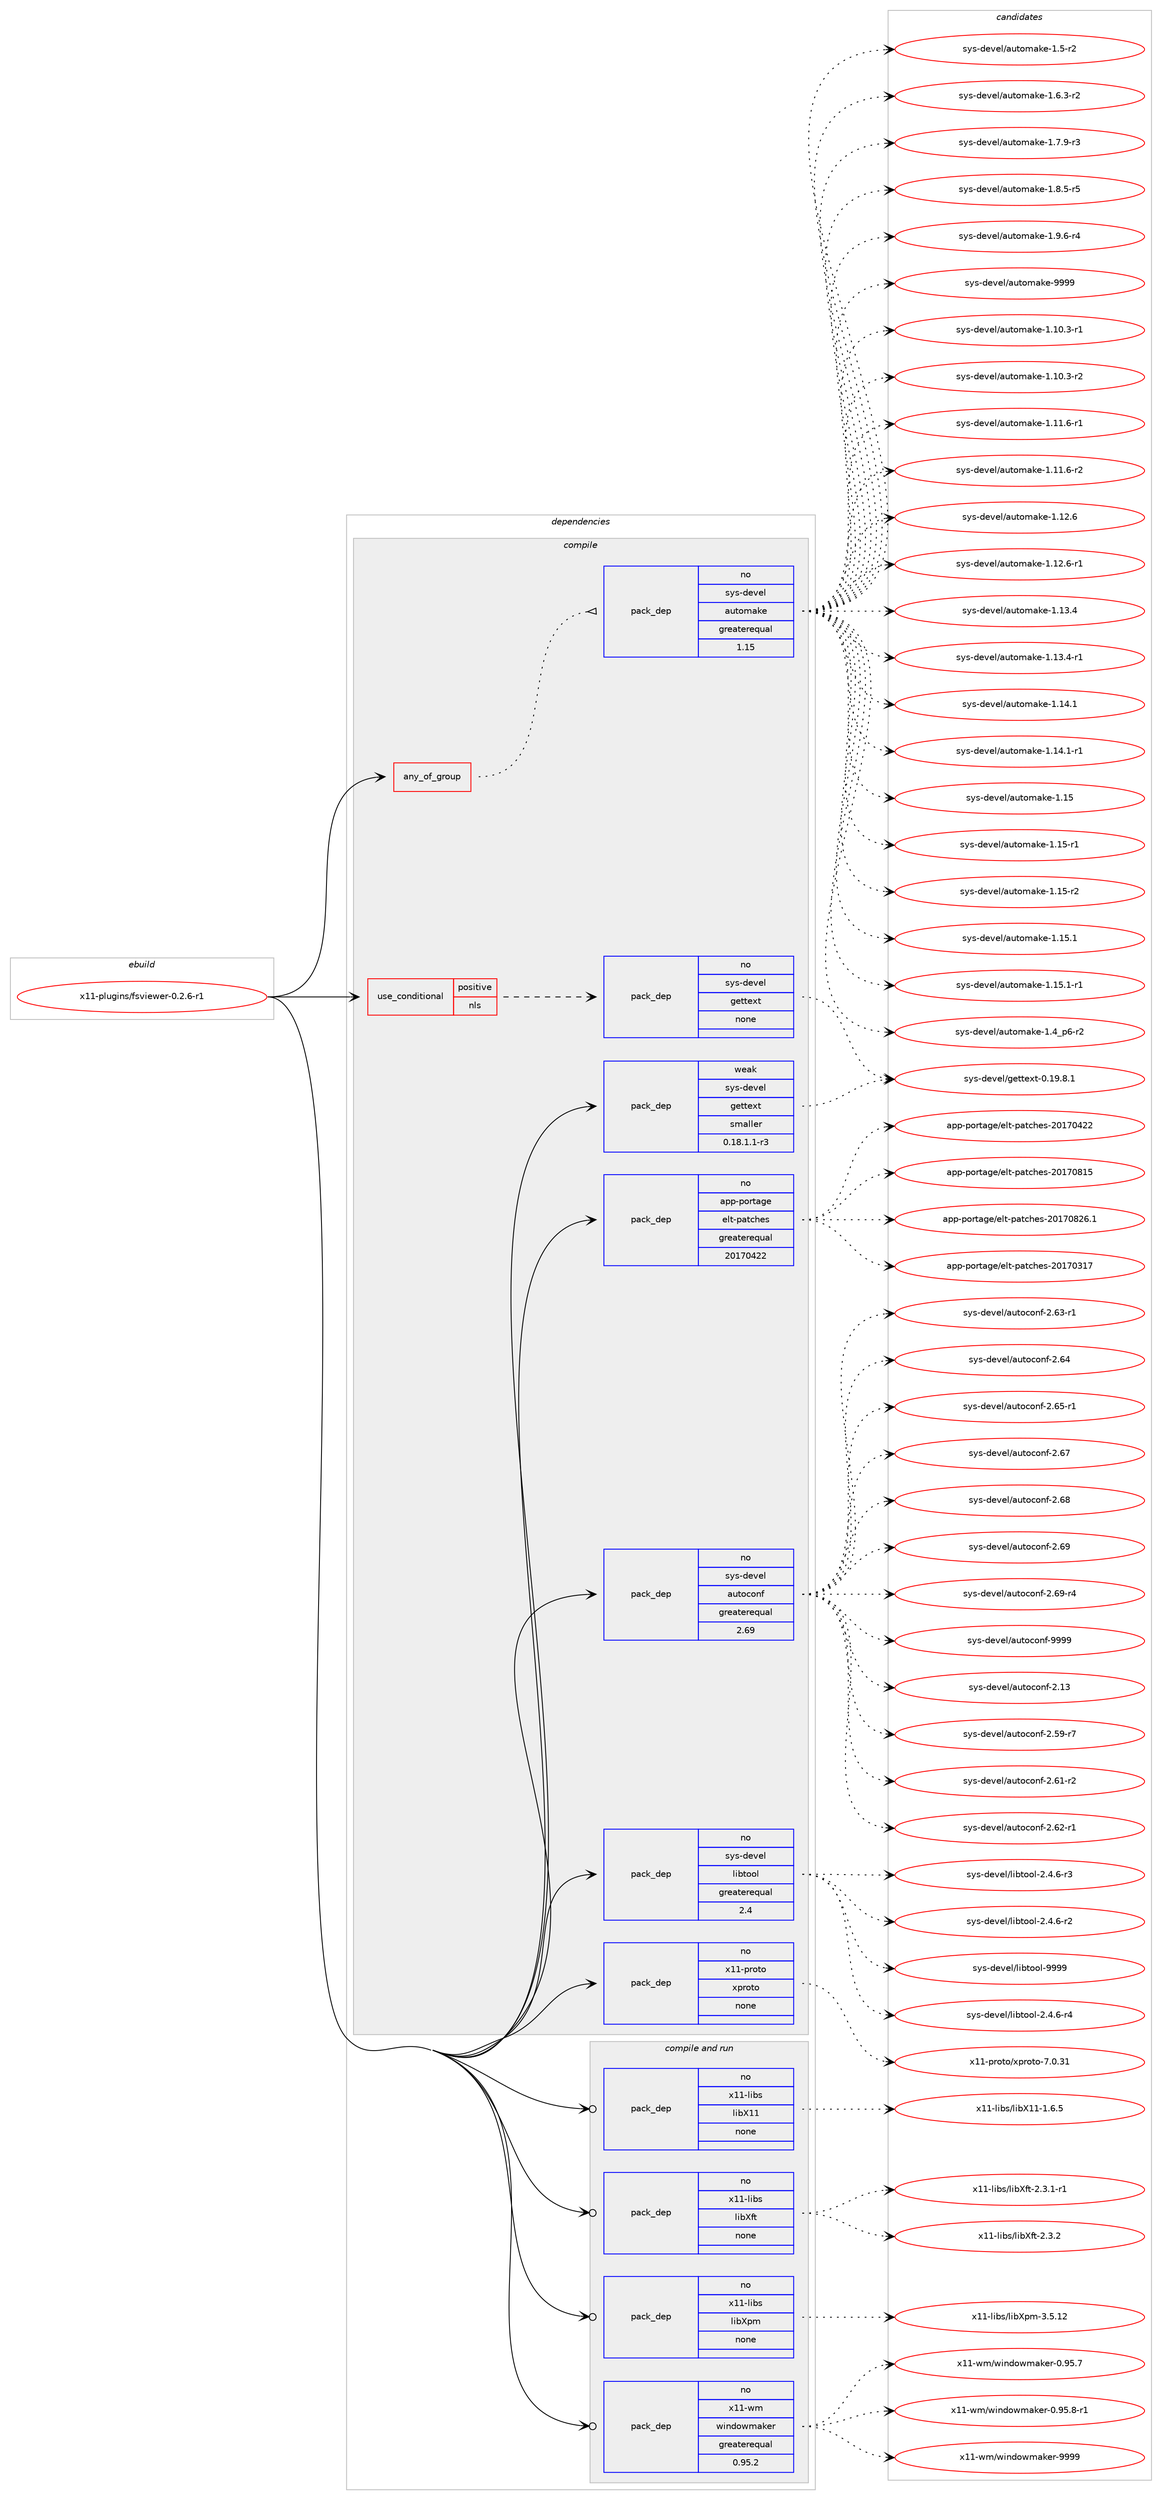 digraph prolog {

# *************
# Graph options
# *************

newrank=true;
concentrate=true;
compound=true;
graph [rankdir=LR,fontname=Helvetica,fontsize=10,ranksep=1.5];#, ranksep=2.5, nodesep=0.2];
edge  [arrowhead=vee];
node  [fontname=Helvetica,fontsize=10];

# **********
# The ebuild
# **********

subgraph cluster_leftcol {
color=gray;
rank=same;
label=<<i>ebuild</i>>;
id [label="x11-plugins/fsviewer-0.2.6-r1", color=red, width=4, href="../x11-plugins/fsviewer-0.2.6-r1.svg"];
}

# ****************
# The dependencies
# ****************

subgraph cluster_midcol {
color=gray;
label=<<i>dependencies</i>>;
subgraph cluster_compile {
fillcolor="#eeeeee";
style=filled;
label=<<i>compile</i>>;
subgraph any9570 {
dependency526280 [label=<<TABLE BORDER="0" CELLBORDER="1" CELLSPACING="0" CELLPADDING="4"><TR><TD CELLPADDING="10">any_of_group</TD></TR></TABLE>>, shape=none, color=red];subgraph pack392837 {
dependency526281 [label=<<TABLE BORDER="0" CELLBORDER="1" CELLSPACING="0" CELLPADDING="4" WIDTH="220"><TR><TD ROWSPAN="6" CELLPADDING="30">pack_dep</TD></TR><TR><TD WIDTH="110">no</TD></TR><TR><TD>sys-devel</TD></TR><TR><TD>automake</TD></TR><TR><TD>greaterequal</TD></TR><TR><TD>1.15</TD></TR></TABLE>>, shape=none, color=blue];
}
dependency526280:e -> dependency526281:w [weight=20,style="dotted",arrowhead="oinv"];
}
id:e -> dependency526280:w [weight=20,style="solid",arrowhead="vee"];
subgraph cond123525 {
dependency526282 [label=<<TABLE BORDER="0" CELLBORDER="1" CELLSPACING="0" CELLPADDING="4"><TR><TD ROWSPAN="3" CELLPADDING="10">use_conditional</TD></TR><TR><TD>positive</TD></TR><TR><TD>nls</TD></TR></TABLE>>, shape=none, color=red];
subgraph pack392838 {
dependency526283 [label=<<TABLE BORDER="0" CELLBORDER="1" CELLSPACING="0" CELLPADDING="4" WIDTH="220"><TR><TD ROWSPAN="6" CELLPADDING="30">pack_dep</TD></TR><TR><TD WIDTH="110">no</TD></TR><TR><TD>sys-devel</TD></TR><TR><TD>gettext</TD></TR><TR><TD>none</TD></TR><TR><TD></TD></TR></TABLE>>, shape=none, color=blue];
}
dependency526282:e -> dependency526283:w [weight=20,style="dashed",arrowhead="vee"];
}
id:e -> dependency526282:w [weight=20,style="solid",arrowhead="vee"];
subgraph pack392839 {
dependency526284 [label=<<TABLE BORDER="0" CELLBORDER="1" CELLSPACING="0" CELLPADDING="4" WIDTH="220"><TR><TD ROWSPAN="6" CELLPADDING="30">pack_dep</TD></TR><TR><TD WIDTH="110">no</TD></TR><TR><TD>app-portage</TD></TR><TR><TD>elt-patches</TD></TR><TR><TD>greaterequal</TD></TR><TR><TD>20170422</TD></TR></TABLE>>, shape=none, color=blue];
}
id:e -> dependency526284:w [weight=20,style="solid",arrowhead="vee"];
subgraph pack392840 {
dependency526285 [label=<<TABLE BORDER="0" CELLBORDER="1" CELLSPACING="0" CELLPADDING="4" WIDTH="220"><TR><TD ROWSPAN="6" CELLPADDING="30">pack_dep</TD></TR><TR><TD WIDTH="110">no</TD></TR><TR><TD>sys-devel</TD></TR><TR><TD>autoconf</TD></TR><TR><TD>greaterequal</TD></TR><TR><TD>2.69</TD></TR></TABLE>>, shape=none, color=blue];
}
id:e -> dependency526285:w [weight=20,style="solid",arrowhead="vee"];
subgraph pack392841 {
dependency526286 [label=<<TABLE BORDER="0" CELLBORDER="1" CELLSPACING="0" CELLPADDING="4" WIDTH="220"><TR><TD ROWSPAN="6" CELLPADDING="30">pack_dep</TD></TR><TR><TD WIDTH="110">no</TD></TR><TR><TD>sys-devel</TD></TR><TR><TD>libtool</TD></TR><TR><TD>greaterequal</TD></TR><TR><TD>2.4</TD></TR></TABLE>>, shape=none, color=blue];
}
id:e -> dependency526286:w [weight=20,style="solid",arrowhead="vee"];
subgraph pack392842 {
dependency526287 [label=<<TABLE BORDER="0" CELLBORDER="1" CELLSPACING="0" CELLPADDING="4" WIDTH="220"><TR><TD ROWSPAN="6" CELLPADDING="30">pack_dep</TD></TR><TR><TD WIDTH="110">no</TD></TR><TR><TD>x11-proto</TD></TR><TR><TD>xproto</TD></TR><TR><TD>none</TD></TR><TR><TD></TD></TR></TABLE>>, shape=none, color=blue];
}
id:e -> dependency526287:w [weight=20,style="solid",arrowhead="vee"];
subgraph pack392843 {
dependency526288 [label=<<TABLE BORDER="0" CELLBORDER="1" CELLSPACING="0" CELLPADDING="4" WIDTH="220"><TR><TD ROWSPAN="6" CELLPADDING="30">pack_dep</TD></TR><TR><TD WIDTH="110">weak</TD></TR><TR><TD>sys-devel</TD></TR><TR><TD>gettext</TD></TR><TR><TD>smaller</TD></TR><TR><TD>0.18.1.1-r3</TD></TR></TABLE>>, shape=none, color=blue];
}
id:e -> dependency526288:w [weight=20,style="solid",arrowhead="vee"];
}
subgraph cluster_compileandrun {
fillcolor="#eeeeee";
style=filled;
label=<<i>compile and run</i>>;
subgraph pack392844 {
dependency526289 [label=<<TABLE BORDER="0" CELLBORDER="1" CELLSPACING="0" CELLPADDING="4" WIDTH="220"><TR><TD ROWSPAN="6" CELLPADDING="30">pack_dep</TD></TR><TR><TD WIDTH="110">no</TD></TR><TR><TD>x11-libs</TD></TR><TR><TD>libX11</TD></TR><TR><TD>none</TD></TR><TR><TD></TD></TR></TABLE>>, shape=none, color=blue];
}
id:e -> dependency526289:w [weight=20,style="solid",arrowhead="odotvee"];
subgraph pack392845 {
dependency526290 [label=<<TABLE BORDER="0" CELLBORDER="1" CELLSPACING="0" CELLPADDING="4" WIDTH="220"><TR><TD ROWSPAN="6" CELLPADDING="30">pack_dep</TD></TR><TR><TD WIDTH="110">no</TD></TR><TR><TD>x11-libs</TD></TR><TR><TD>libXft</TD></TR><TR><TD>none</TD></TR><TR><TD></TD></TR></TABLE>>, shape=none, color=blue];
}
id:e -> dependency526290:w [weight=20,style="solid",arrowhead="odotvee"];
subgraph pack392846 {
dependency526291 [label=<<TABLE BORDER="0" CELLBORDER="1" CELLSPACING="0" CELLPADDING="4" WIDTH="220"><TR><TD ROWSPAN="6" CELLPADDING="30">pack_dep</TD></TR><TR><TD WIDTH="110">no</TD></TR><TR><TD>x11-libs</TD></TR><TR><TD>libXpm</TD></TR><TR><TD>none</TD></TR><TR><TD></TD></TR></TABLE>>, shape=none, color=blue];
}
id:e -> dependency526291:w [weight=20,style="solid",arrowhead="odotvee"];
subgraph pack392847 {
dependency526292 [label=<<TABLE BORDER="0" CELLBORDER="1" CELLSPACING="0" CELLPADDING="4" WIDTH="220"><TR><TD ROWSPAN="6" CELLPADDING="30">pack_dep</TD></TR><TR><TD WIDTH="110">no</TD></TR><TR><TD>x11-wm</TD></TR><TR><TD>windowmaker</TD></TR><TR><TD>greaterequal</TD></TR><TR><TD>0.95.2</TD></TR></TABLE>>, shape=none, color=blue];
}
id:e -> dependency526292:w [weight=20,style="solid",arrowhead="odotvee"];
}
subgraph cluster_run {
fillcolor="#eeeeee";
style=filled;
label=<<i>run</i>>;
}
}

# **************
# The candidates
# **************

subgraph cluster_choices {
rank=same;
color=gray;
label=<<i>candidates</i>>;

subgraph choice392837 {
color=black;
nodesep=1;
choice11512111545100101118101108479711711611110997107101454946494846514511449 [label="sys-devel/automake-1.10.3-r1", color=red, width=4,href="../sys-devel/automake-1.10.3-r1.svg"];
choice11512111545100101118101108479711711611110997107101454946494846514511450 [label="sys-devel/automake-1.10.3-r2", color=red, width=4,href="../sys-devel/automake-1.10.3-r2.svg"];
choice11512111545100101118101108479711711611110997107101454946494946544511449 [label="sys-devel/automake-1.11.6-r1", color=red, width=4,href="../sys-devel/automake-1.11.6-r1.svg"];
choice11512111545100101118101108479711711611110997107101454946494946544511450 [label="sys-devel/automake-1.11.6-r2", color=red, width=4,href="../sys-devel/automake-1.11.6-r2.svg"];
choice1151211154510010111810110847971171161111099710710145494649504654 [label="sys-devel/automake-1.12.6", color=red, width=4,href="../sys-devel/automake-1.12.6.svg"];
choice11512111545100101118101108479711711611110997107101454946495046544511449 [label="sys-devel/automake-1.12.6-r1", color=red, width=4,href="../sys-devel/automake-1.12.6-r1.svg"];
choice1151211154510010111810110847971171161111099710710145494649514652 [label="sys-devel/automake-1.13.4", color=red, width=4,href="../sys-devel/automake-1.13.4.svg"];
choice11512111545100101118101108479711711611110997107101454946495146524511449 [label="sys-devel/automake-1.13.4-r1", color=red, width=4,href="../sys-devel/automake-1.13.4-r1.svg"];
choice1151211154510010111810110847971171161111099710710145494649524649 [label="sys-devel/automake-1.14.1", color=red, width=4,href="../sys-devel/automake-1.14.1.svg"];
choice11512111545100101118101108479711711611110997107101454946495246494511449 [label="sys-devel/automake-1.14.1-r1", color=red, width=4,href="../sys-devel/automake-1.14.1-r1.svg"];
choice115121115451001011181011084797117116111109971071014549464953 [label="sys-devel/automake-1.15", color=red, width=4,href="../sys-devel/automake-1.15.svg"];
choice1151211154510010111810110847971171161111099710710145494649534511449 [label="sys-devel/automake-1.15-r1", color=red, width=4,href="../sys-devel/automake-1.15-r1.svg"];
choice1151211154510010111810110847971171161111099710710145494649534511450 [label="sys-devel/automake-1.15-r2", color=red, width=4,href="../sys-devel/automake-1.15-r2.svg"];
choice1151211154510010111810110847971171161111099710710145494649534649 [label="sys-devel/automake-1.15.1", color=red, width=4,href="../sys-devel/automake-1.15.1.svg"];
choice11512111545100101118101108479711711611110997107101454946495346494511449 [label="sys-devel/automake-1.15.1-r1", color=red, width=4,href="../sys-devel/automake-1.15.1-r1.svg"];
choice115121115451001011181011084797117116111109971071014549465295112544511450 [label="sys-devel/automake-1.4_p6-r2", color=red, width=4,href="../sys-devel/automake-1.4_p6-r2.svg"];
choice11512111545100101118101108479711711611110997107101454946534511450 [label="sys-devel/automake-1.5-r2", color=red, width=4,href="../sys-devel/automake-1.5-r2.svg"];
choice115121115451001011181011084797117116111109971071014549465446514511450 [label="sys-devel/automake-1.6.3-r2", color=red, width=4,href="../sys-devel/automake-1.6.3-r2.svg"];
choice115121115451001011181011084797117116111109971071014549465546574511451 [label="sys-devel/automake-1.7.9-r3", color=red, width=4,href="../sys-devel/automake-1.7.9-r3.svg"];
choice115121115451001011181011084797117116111109971071014549465646534511453 [label="sys-devel/automake-1.8.5-r5", color=red, width=4,href="../sys-devel/automake-1.8.5-r5.svg"];
choice115121115451001011181011084797117116111109971071014549465746544511452 [label="sys-devel/automake-1.9.6-r4", color=red, width=4,href="../sys-devel/automake-1.9.6-r4.svg"];
choice115121115451001011181011084797117116111109971071014557575757 [label="sys-devel/automake-9999", color=red, width=4,href="../sys-devel/automake-9999.svg"];
dependency526281:e -> choice11512111545100101118101108479711711611110997107101454946494846514511449:w [style=dotted,weight="100"];
dependency526281:e -> choice11512111545100101118101108479711711611110997107101454946494846514511450:w [style=dotted,weight="100"];
dependency526281:e -> choice11512111545100101118101108479711711611110997107101454946494946544511449:w [style=dotted,weight="100"];
dependency526281:e -> choice11512111545100101118101108479711711611110997107101454946494946544511450:w [style=dotted,weight="100"];
dependency526281:e -> choice1151211154510010111810110847971171161111099710710145494649504654:w [style=dotted,weight="100"];
dependency526281:e -> choice11512111545100101118101108479711711611110997107101454946495046544511449:w [style=dotted,weight="100"];
dependency526281:e -> choice1151211154510010111810110847971171161111099710710145494649514652:w [style=dotted,weight="100"];
dependency526281:e -> choice11512111545100101118101108479711711611110997107101454946495146524511449:w [style=dotted,weight="100"];
dependency526281:e -> choice1151211154510010111810110847971171161111099710710145494649524649:w [style=dotted,weight="100"];
dependency526281:e -> choice11512111545100101118101108479711711611110997107101454946495246494511449:w [style=dotted,weight="100"];
dependency526281:e -> choice115121115451001011181011084797117116111109971071014549464953:w [style=dotted,weight="100"];
dependency526281:e -> choice1151211154510010111810110847971171161111099710710145494649534511449:w [style=dotted,weight="100"];
dependency526281:e -> choice1151211154510010111810110847971171161111099710710145494649534511450:w [style=dotted,weight="100"];
dependency526281:e -> choice1151211154510010111810110847971171161111099710710145494649534649:w [style=dotted,weight="100"];
dependency526281:e -> choice11512111545100101118101108479711711611110997107101454946495346494511449:w [style=dotted,weight="100"];
dependency526281:e -> choice115121115451001011181011084797117116111109971071014549465295112544511450:w [style=dotted,weight="100"];
dependency526281:e -> choice11512111545100101118101108479711711611110997107101454946534511450:w [style=dotted,weight="100"];
dependency526281:e -> choice115121115451001011181011084797117116111109971071014549465446514511450:w [style=dotted,weight="100"];
dependency526281:e -> choice115121115451001011181011084797117116111109971071014549465546574511451:w [style=dotted,weight="100"];
dependency526281:e -> choice115121115451001011181011084797117116111109971071014549465646534511453:w [style=dotted,weight="100"];
dependency526281:e -> choice115121115451001011181011084797117116111109971071014549465746544511452:w [style=dotted,weight="100"];
dependency526281:e -> choice115121115451001011181011084797117116111109971071014557575757:w [style=dotted,weight="100"];
}
subgraph choice392838 {
color=black;
nodesep=1;
choice1151211154510010111810110847103101116116101120116454846495746564649 [label="sys-devel/gettext-0.19.8.1", color=red, width=4,href="../sys-devel/gettext-0.19.8.1.svg"];
dependency526283:e -> choice1151211154510010111810110847103101116116101120116454846495746564649:w [style=dotted,weight="100"];
}
subgraph choice392839 {
color=black;
nodesep=1;
choice97112112451121111141169710310147101108116451129711699104101115455048495548514955 [label="app-portage/elt-patches-20170317", color=red, width=4,href="../app-portage/elt-patches-20170317.svg"];
choice97112112451121111141169710310147101108116451129711699104101115455048495548525050 [label="app-portage/elt-patches-20170422", color=red, width=4,href="../app-portage/elt-patches-20170422.svg"];
choice97112112451121111141169710310147101108116451129711699104101115455048495548564953 [label="app-portage/elt-patches-20170815", color=red, width=4,href="../app-portage/elt-patches-20170815.svg"];
choice971121124511211111411697103101471011081164511297116991041011154550484955485650544649 [label="app-portage/elt-patches-20170826.1", color=red, width=4,href="../app-portage/elt-patches-20170826.1.svg"];
dependency526284:e -> choice97112112451121111141169710310147101108116451129711699104101115455048495548514955:w [style=dotted,weight="100"];
dependency526284:e -> choice97112112451121111141169710310147101108116451129711699104101115455048495548525050:w [style=dotted,weight="100"];
dependency526284:e -> choice97112112451121111141169710310147101108116451129711699104101115455048495548564953:w [style=dotted,weight="100"];
dependency526284:e -> choice971121124511211111411697103101471011081164511297116991041011154550484955485650544649:w [style=dotted,weight="100"];
}
subgraph choice392840 {
color=black;
nodesep=1;
choice115121115451001011181011084797117116111991111101024550464951 [label="sys-devel/autoconf-2.13", color=red, width=4,href="../sys-devel/autoconf-2.13.svg"];
choice1151211154510010111810110847971171161119911111010245504653574511455 [label="sys-devel/autoconf-2.59-r7", color=red, width=4,href="../sys-devel/autoconf-2.59-r7.svg"];
choice1151211154510010111810110847971171161119911111010245504654494511450 [label="sys-devel/autoconf-2.61-r2", color=red, width=4,href="../sys-devel/autoconf-2.61-r2.svg"];
choice1151211154510010111810110847971171161119911111010245504654504511449 [label="sys-devel/autoconf-2.62-r1", color=red, width=4,href="../sys-devel/autoconf-2.62-r1.svg"];
choice1151211154510010111810110847971171161119911111010245504654514511449 [label="sys-devel/autoconf-2.63-r1", color=red, width=4,href="../sys-devel/autoconf-2.63-r1.svg"];
choice115121115451001011181011084797117116111991111101024550465452 [label="sys-devel/autoconf-2.64", color=red, width=4,href="../sys-devel/autoconf-2.64.svg"];
choice1151211154510010111810110847971171161119911111010245504654534511449 [label="sys-devel/autoconf-2.65-r1", color=red, width=4,href="../sys-devel/autoconf-2.65-r1.svg"];
choice115121115451001011181011084797117116111991111101024550465455 [label="sys-devel/autoconf-2.67", color=red, width=4,href="../sys-devel/autoconf-2.67.svg"];
choice115121115451001011181011084797117116111991111101024550465456 [label="sys-devel/autoconf-2.68", color=red, width=4,href="../sys-devel/autoconf-2.68.svg"];
choice115121115451001011181011084797117116111991111101024550465457 [label="sys-devel/autoconf-2.69", color=red, width=4,href="../sys-devel/autoconf-2.69.svg"];
choice1151211154510010111810110847971171161119911111010245504654574511452 [label="sys-devel/autoconf-2.69-r4", color=red, width=4,href="../sys-devel/autoconf-2.69-r4.svg"];
choice115121115451001011181011084797117116111991111101024557575757 [label="sys-devel/autoconf-9999", color=red, width=4,href="../sys-devel/autoconf-9999.svg"];
dependency526285:e -> choice115121115451001011181011084797117116111991111101024550464951:w [style=dotted,weight="100"];
dependency526285:e -> choice1151211154510010111810110847971171161119911111010245504653574511455:w [style=dotted,weight="100"];
dependency526285:e -> choice1151211154510010111810110847971171161119911111010245504654494511450:w [style=dotted,weight="100"];
dependency526285:e -> choice1151211154510010111810110847971171161119911111010245504654504511449:w [style=dotted,weight="100"];
dependency526285:e -> choice1151211154510010111810110847971171161119911111010245504654514511449:w [style=dotted,weight="100"];
dependency526285:e -> choice115121115451001011181011084797117116111991111101024550465452:w [style=dotted,weight="100"];
dependency526285:e -> choice1151211154510010111810110847971171161119911111010245504654534511449:w [style=dotted,weight="100"];
dependency526285:e -> choice115121115451001011181011084797117116111991111101024550465455:w [style=dotted,weight="100"];
dependency526285:e -> choice115121115451001011181011084797117116111991111101024550465456:w [style=dotted,weight="100"];
dependency526285:e -> choice115121115451001011181011084797117116111991111101024550465457:w [style=dotted,weight="100"];
dependency526285:e -> choice1151211154510010111810110847971171161119911111010245504654574511452:w [style=dotted,weight="100"];
dependency526285:e -> choice115121115451001011181011084797117116111991111101024557575757:w [style=dotted,weight="100"];
}
subgraph choice392841 {
color=black;
nodesep=1;
choice1151211154510010111810110847108105981161111111084550465246544511450 [label="sys-devel/libtool-2.4.6-r2", color=red, width=4,href="../sys-devel/libtool-2.4.6-r2.svg"];
choice1151211154510010111810110847108105981161111111084550465246544511451 [label="sys-devel/libtool-2.4.6-r3", color=red, width=4,href="../sys-devel/libtool-2.4.6-r3.svg"];
choice1151211154510010111810110847108105981161111111084550465246544511452 [label="sys-devel/libtool-2.4.6-r4", color=red, width=4,href="../sys-devel/libtool-2.4.6-r4.svg"];
choice1151211154510010111810110847108105981161111111084557575757 [label="sys-devel/libtool-9999", color=red, width=4,href="../sys-devel/libtool-9999.svg"];
dependency526286:e -> choice1151211154510010111810110847108105981161111111084550465246544511450:w [style=dotted,weight="100"];
dependency526286:e -> choice1151211154510010111810110847108105981161111111084550465246544511451:w [style=dotted,weight="100"];
dependency526286:e -> choice1151211154510010111810110847108105981161111111084550465246544511452:w [style=dotted,weight="100"];
dependency526286:e -> choice1151211154510010111810110847108105981161111111084557575757:w [style=dotted,weight="100"];
}
subgraph choice392842 {
color=black;
nodesep=1;
choice1204949451121141111161114712011211411111611145554648465149 [label="x11-proto/xproto-7.0.31", color=red, width=4,href="../x11-proto/xproto-7.0.31.svg"];
dependency526287:e -> choice1204949451121141111161114712011211411111611145554648465149:w [style=dotted,weight="100"];
}
subgraph choice392843 {
color=black;
nodesep=1;
choice1151211154510010111810110847103101116116101120116454846495746564649 [label="sys-devel/gettext-0.19.8.1", color=red, width=4,href="../sys-devel/gettext-0.19.8.1.svg"];
dependency526288:e -> choice1151211154510010111810110847103101116116101120116454846495746564649:w [style=dotted,weight="100"];
}
subgraph choice392844 {
color=black;
nodesep=1;
choice120494945108105981154710810598884949454946544653 [label="x11-libs/libX11-1.6.5", color=red, width=4,href="../x11-libs/libX11-1.6.5.svg"];
dependency526289:e -> choice120494945108105981154710810598884949454946544653:w [style=dotted,weight="100"];
}
subgraph choice392845 {
color=black;
nodesep=1;
choice120494945108105981154710810598881021164550465146494511449 [label="x11-libs/libXft-2.3.1-r1", color=red, width=4,href="../x11-libs/libXft-2.3.1-r1.svg"];
choice12049494510810598115471081059888102116455046514650 [label="x11-libs/libXft-2.3.2", color=red, width=4,href="../x11-libs/libXft-2.3.2.svg"];
dependency526290:e -> choice120494945108105981154710810598881021164550465146494511449:w [style=dotted,weight="100"];
dependency526290:e -> choice12049494510810598115471081059888102116455046514650:w [style=dotted,weight="100"];
}
subgraph choice392846 {
color=black;
nodesep=1;
choice1204949451081059811547108105988811210945514653464950 [label="x11-libs/libXpm-3.5.12", color=red, width=4,href="../x11-libs/libXpm-3.5.12.svg"];
dependency526291:e -> choice1204949451081059811547108105988811210945514653464950:w [style=dotted,weight="100"];
}
subgraph choice392847 {
color=black;
nodesep=1;
choice120494945119109471191051101001111191099710710111445484657534655 [label="x11-wm/windowmaker-0.95.7", color=red, width=4,href="../x11-wm/windowmaker-0.95.7.svg"];
choice1204949451191094711910511010011111910997107101114454846575346564511449 [label="x11-wm/windowmaker-0.95.8-r1", color=red, width=4,href="../x11-wm/windowmaker-0.95.8-r1.svg"];
choice12049494511910947119105110100111119109971071011144557575757 [label="x11-wm/windowmaker-9999", color=red, width=4,href="../x11-wm/windowmaker-9999.svg"];
dependency526292:e -> choice120494945119109471191051101001111191099710710111445484657534655:w [style=dotted,weight="100"];
dependency526292:e -> choice1204949451191094711910511010011111910997107101114454846575346564511449:w [style=dotted,weight="100"];
dependency526292:e -> choice12049494511910947119105110100111119109971071011144557575757:w [style=dotted,weight="100"];
}
}

}
